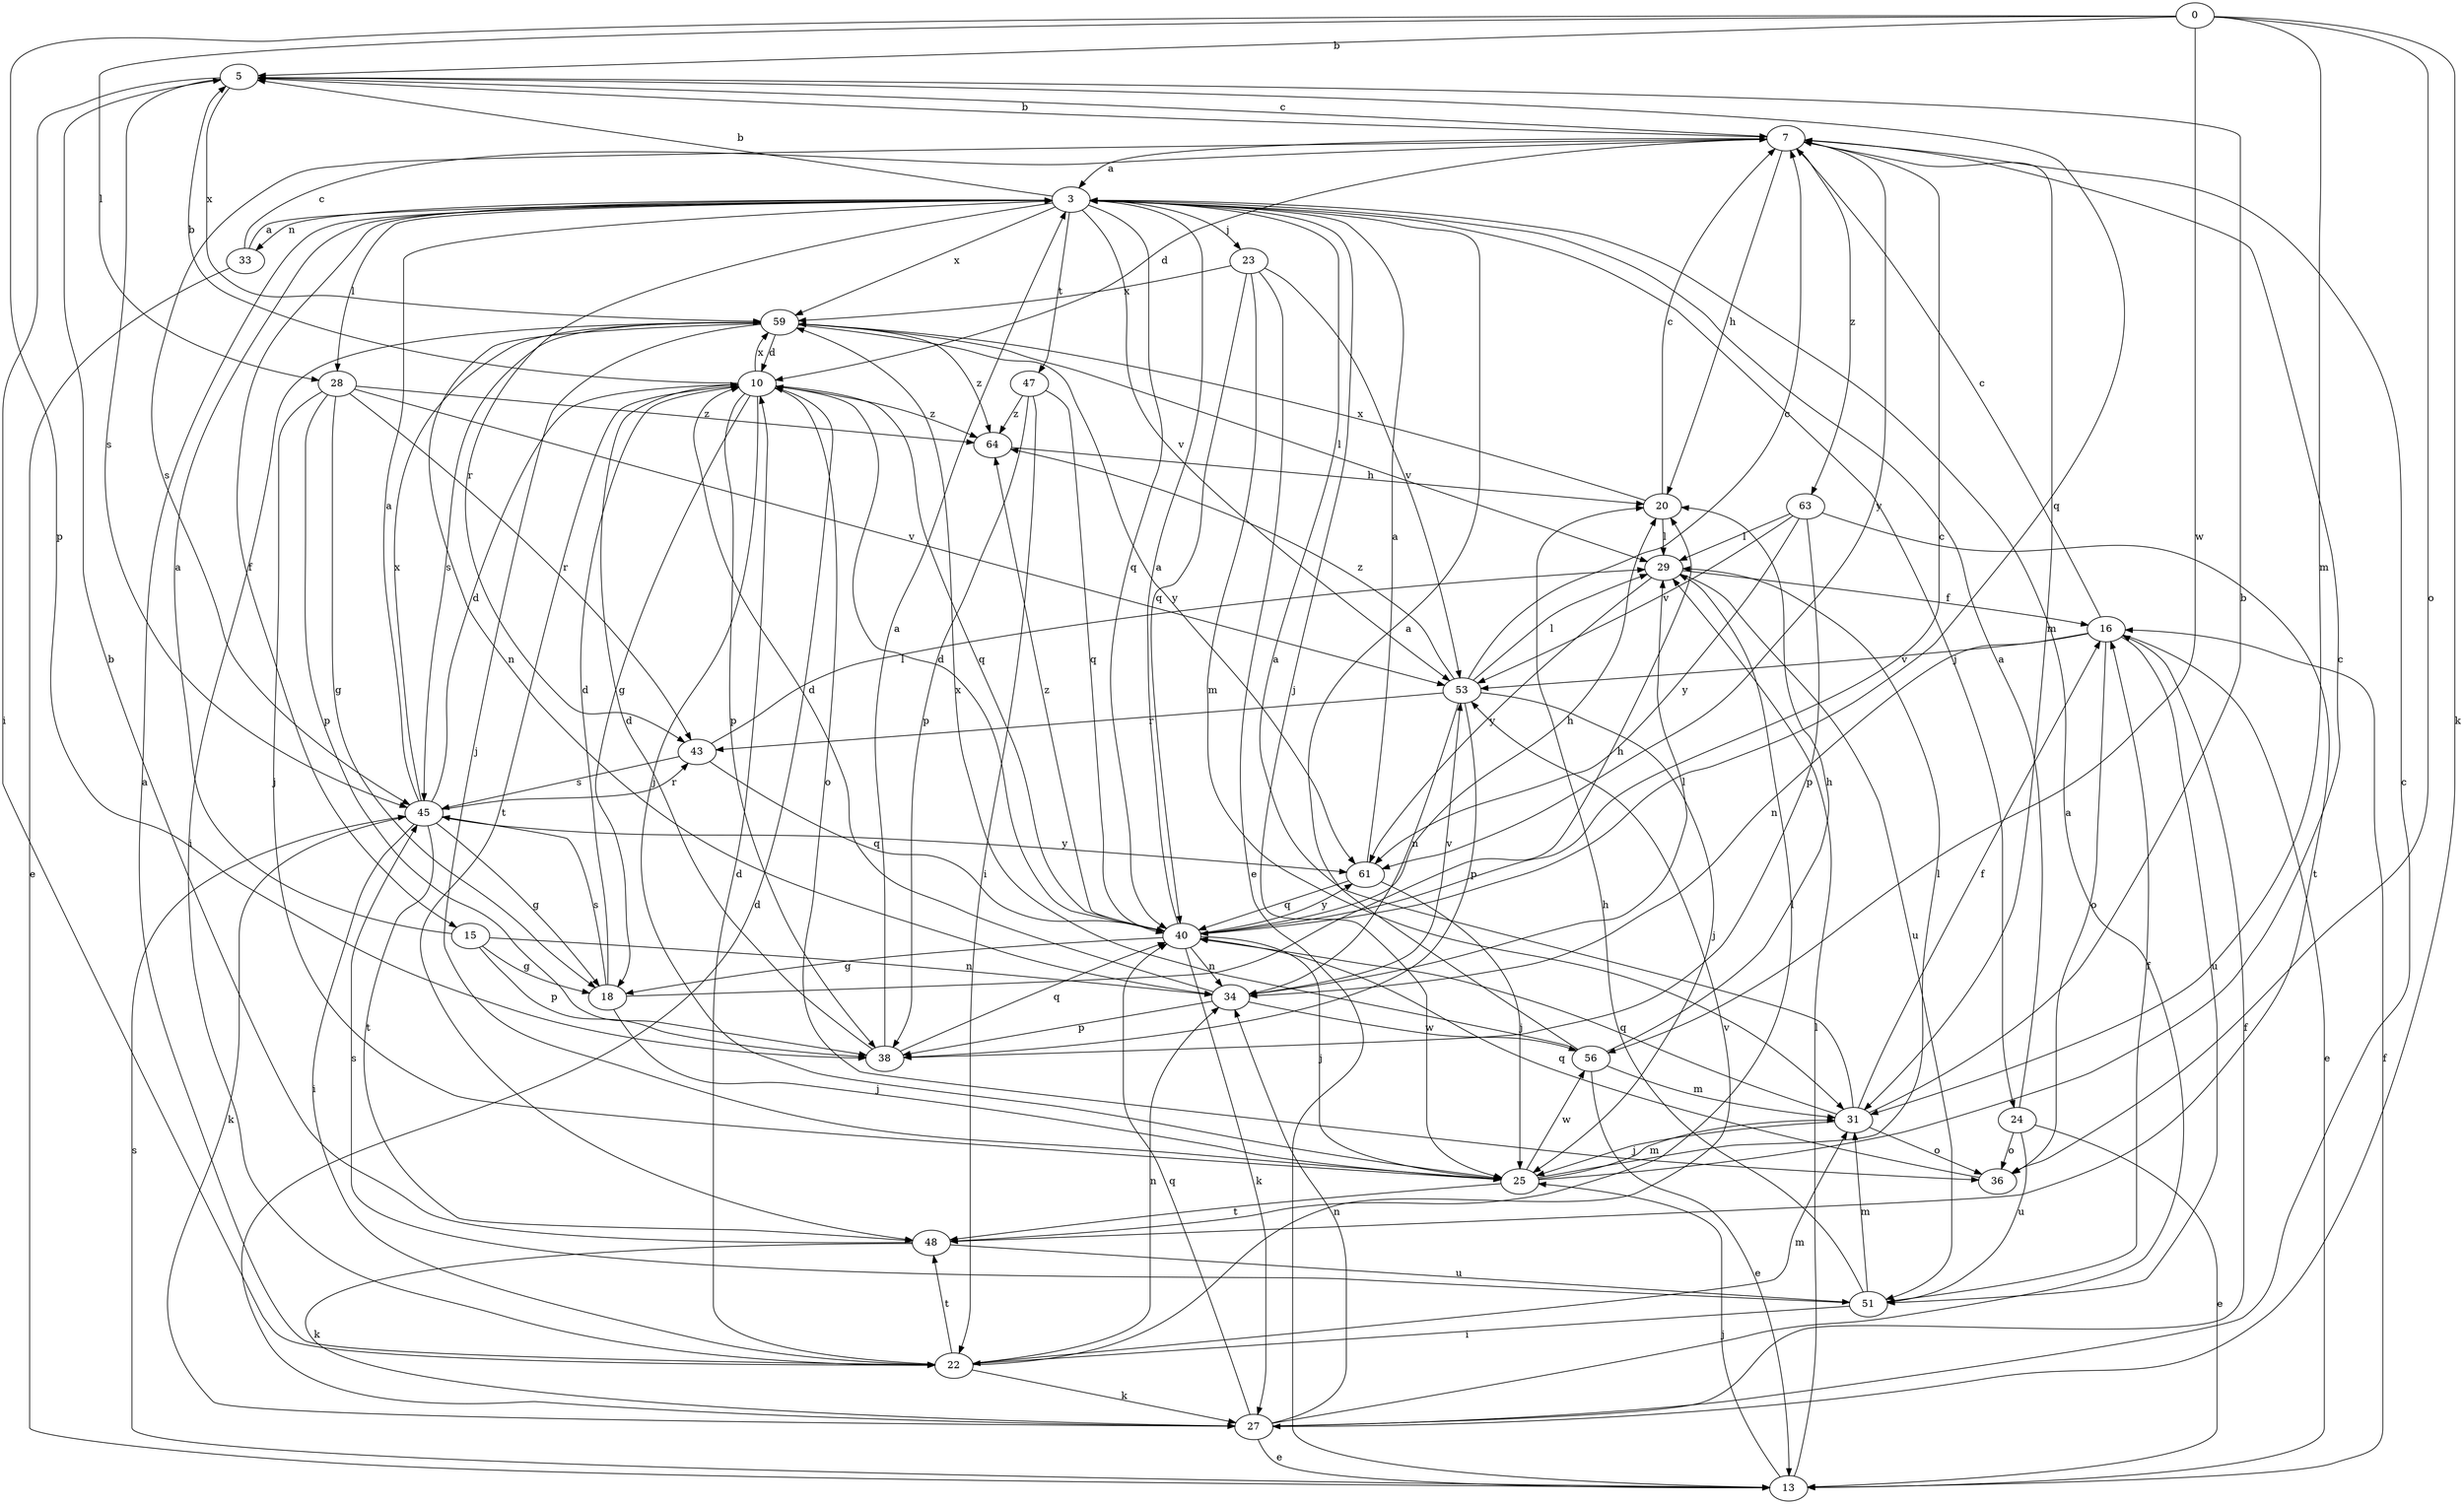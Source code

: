 strict digraph  {
0;
3;
5;
7;
10;
13;
15;
16;
18;
20;
22;
23;
24;
25;
27;
28;
29;
31;
33;
34;
36;
38;
40;
43;
45;
47;
48;
51;
53;
56;
59;
61;
63;
64;
0 -> 5  [label=b];
0 -> 27  [label=k];
0 -> 28  [label=l];
0 -> 31  [label=m];
0 -> 36  [label=o];
0 -> 38  [label=p];
0 -> 56  [label=w];
3 -> 5  [label=b];
3 -> 15  [label=f];
3 -> 23  [label=j];
3 -> 24  [label=j];
3 -> 25  [label=j];
3 -> 28  [label=l];
3 -> 33  [label=n];
3 -> 40  [label=q];
3 -> 43  [label=r];
3 -> 47  [label=t];
3 -> 53  [label=v];
3 -> 59  [label=x];
5 -> 7  [label=c];
5 -> 22  [label=i];
5 -> 40  [label=q];
5 -> 45  [label=s];
5 -> 59  [label=x];
7 -> 3  [label=a];
7 -> 5  [label=b];
7 -> 10  [label=d];
7 -> 20  [label=h];
7 -> 31  [label=m];
7 -> 45  [label=s];
7 -> 61  [label=y];
7 -> 63  [label=z];
10 -> 5  [label=b];
10 -> 18  [label=g];
10 -> 25  [label=j];
10 -> 36  [label=o];
10 -> 38  [label=p];
10 -> 40  [label=q];
10 -> 48  [label=t];
10 -> 59  [label=x];
10 -> 64  [label=z];
13 -> 16  [label=f];
13 -> 25  [label=j];
13 -> 29  [label=l];
13 -> 45  [label=s];
15 -> 3  [label=a];
15 -> 18  [label=g];
15 -> 34  [label=n];
15 -> 38  [label=p];
16 -> 7  [label=c];
16 -> 13  [label=e];
16 -> 34  [label=n];
16 -> 36  [label=o];
16 -> 51  [label=u];
16 -> 53  [label=v];
18 -> 10  [label=d];
18 -> 20  [label=h];
18 -> 25  [label=j];
18 -> 45  [label=s];
20 -> 7  [label=c];
20 -> 29  [label=l];
20 -> 59  [label=x];
22 -> 3  [label=a];
22 -> 10  [label=d];
22 -> 27  [label=k];
22 -> 31  [label=m];
22 -> 34  [label=n];
22 -> 48  [label=t];
22 -> 53  [label=v];
23 -> 13  [label=e];
23 -> 31  [label=m];
23 -> 40  [label=q];
23 -> 53  [label=v];
23 -> 59  [label=x];
24 -> 3  [label=a];
24 -> 13  [label=e];
24 -> 36  [label=o];
24 -> 51  [label=u];
25 -> 7  [label=c];
25 -> 29  [label=l];
25 -> 31  [label=m];
25 -> 48  [label=t];
25 -> 56  [label=w];
27 -> 3  [label=a];
27 -> 7  [label=c];
27 -> 10  [label=d];
27 -> 13  [label=e];
27 -> 16  [label=f];
27 -> 34  [label=n];
27 -> 40  [label=q];
28 -> 18  [label=g];
28 -> 25  [label=j];
28 -> 38  [label=p];
28 -> 43  [label=r];
28 -> 53  [label=v];
28 -> 64  [label=z];
29 -> 16  [label=f];
29 -> 51  [label=u];
29 -> 61  [label=y];
31 -> 3  [label=a];
31 -> 5  [label=b];
31 -> 16  [label=f];
31 -> 25  [label=j];
31 -> 36  [label=o];
31 -> 40  [label=q];
33 -> 3  [label=a];
33 -> 7  [label=c];
33 -> 13  [label=e];
34 -> 10  [label=d];
34 -> 29  [label=l];
34 -> 38  [label=p];
34 -> 53  [label=v];
34 -> 56  [label=w];
36 -> 40  [label=q];
38 -> 3  [label=a];
38 -> 10  [label=d];
38 -> 40  [label=q];
40 -> 3  [label=a];
40 -> 7  [label=c];
40 -> 10  [label=d];
40 -> 18  [label=g];
40 -> 20  [label=h];
40 -> 25  [label=j];
40 -> 27  [label=k];
40 -> 34  [label=n];
40 -> 61  [label=y];
40 -> 64  [label=z];
43 -> 29  [label=l];
43 -> 40  [label=q];
43 -> 45  [label=s];
45 -> 3  [label=a];
45 -> 10  [label=d];
45 -> 18  [label=g];
45 -> 22  [label=i];
45 -> 27  [label=k];
45 -> 43  [label=r];
45 -> 48  [label=t];
45 -> 59  [label=x];
45 -> 61  [label=y];
47 -> 22  [label=i];
47 -> 38  [label=p];
47 -> 40  [label=q];
47 -> 64  [label=z];
48 -> 5  [label=b];
48 -> 27  [label=k];
48 -> 29  [label=l];
48 -> 51  [label=u];
51 -> 16  [label=f];
51 -> 20  [label=h];
51 -> 22  [label=i];
51 -> 31  [label=m];
51 -> 45  [label=s];
53 -> 7  [label=c];
53 -> 25  [label=j];
53 -> 29  [label=l];
53 -> 34  [label=n];
53 -> 38  [label=p];
53 -> 43  [label=r];
53 -> 64  [label=z];
56 -> 3  [label=a];
56 -> 13  [label=e];
56 -> 20  [label=h];
56 -> 31  [label=m];
56 -> 59  [label=x];
59 -> 10  [label=d];
59 -> 22  [label=i];
59 -> 25  [label=j];
59 -> 29  [label=l];
59 -> 34  [label=n];
59 -> 45  [label=s];
59 -> 61  [label=y];
59 -> 64  [label=z];
61 -> 3  [label=a];
61 -> 25  [label=j];
61 -> 40  [label=q];
63 -> 29  [label=l];
63 -> 38  [label=p];
63 -> 48  [label=t];
63 -> 53  [label=v];
63 -> 61  [label=y];
64 -> 20  [label=h];
}
